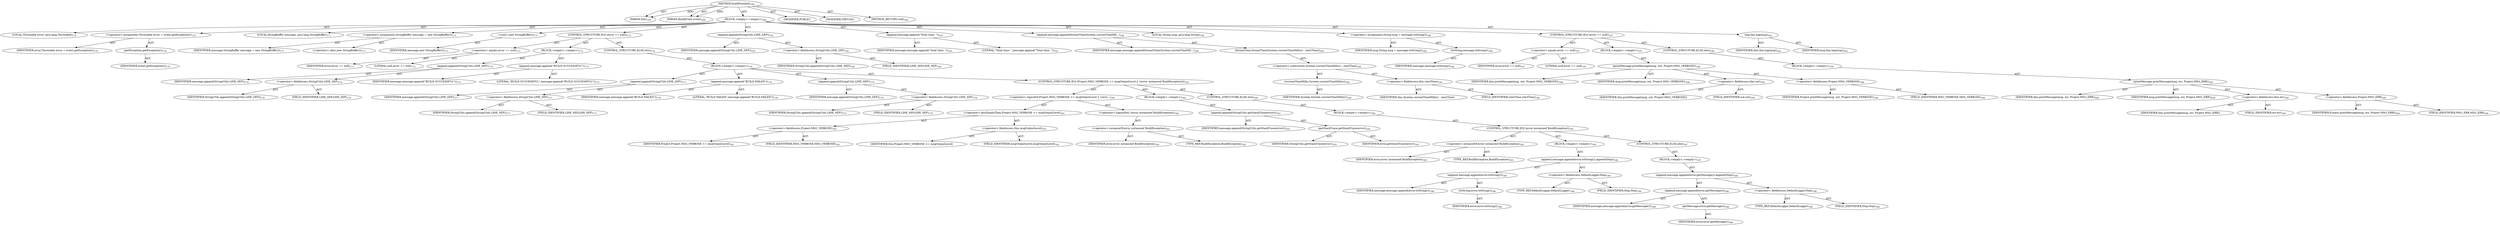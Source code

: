 digraph "buildFinished" {  
"111669149702" [label = <(METHOD,buildFinished)<SUB>169</SUB>> ]
"115964116996" [label = <(PARAM,this)<SUB>169</SUB>> ]
"115964117006" [label = <(PARAM,BuildEvent event)<SUB>169</SUB>> ]
"25769803782" [label = <(BLOCK,&lt;empty&gt;,&lt;empty&gt;)<SUB>169</SUB>> ]
"94489280512" [label = <(LOCAL,Throwable error: java.lang.Throwable)<SUB>170</SUB>> ]
"30064771097" [label = <(&lt;operator&gt;.assignment,Throwable error = event.getException())<SUB>170</SUB>> ]
"68719476761" [label = <(IDENTIFIER,error,Throwable error = event.getException())<SUB>170</SUB>> ]
"30064771098" [label = <(getException,getException())<SUB>170</SUB>> ]
"68719476762" [label = <(IDENTIFIER,event,getException())<SUB>170</SUB>> ]
"94489280513" [label = <(LOCAL,StringBuffer message: java.lang.StringBuffer)<SUB>171</SUB>> ]
"30064771099" [label = <(&lt;operator&gt;.assignment,StringBuffer message = new StringBuffer())<SUB>171</SUB>> ]
"68719476763" [label = <(IDENTIFIER,message,StringBuffer message = new StringBuffer())<SUB>171</SUB>> ]
"30064771100" [label = <(&lt;operator&gt;.alloc,new StringBuffer())<SUB>171</SUB>> ]
"30064771101" [label = <(&lt;init&gt;,new StringBuffer())<SUB>171</SUB>> ]
"68719476764" [label = <(IDENTIFIER,message,new StringBuffer())<SUB>171</SUB>> ]
"47244640256" [label = <(CONTROL_STRUCTURE,IF,if (error == null))<SUB>173</SUB>> ]
"30064771102" [label = <(&lt;operator&gt;.equals,error == null)<SUB>173</SUB>> ]
"68719476765" [label = <(IDENTIFIER,error,error == null)<SUB>173</SUB>> ]
"90194313219" [label = <(LITERAL,null,error == null)<SUB>173</SUB>> ]
"25769803783" [label = <(BLOCK,&lt;empty&gt;,&lt;empty&gt;)<SUB>173</SUB>> ]
"30064771103" [label = <(append,append(StringUtils.LINE_SEP))<SUB>174</SUB>> ]
"68719476766" [label = <(IDENTIFIER,message,append(StringUtils.LINE_SEP))<SUB>174</SUB>> ]
"30064771104" [label = <(&lt;operator&gt;.fieldAccess,StringUtils.LINE_SEP)<SUB>174</SUB>> ]
"68719476767" [label = <(IDENTIFIER,StringUtils,append(StringUtils.LINE_SEP))<SUB>174</SUB>> ]
"55834574859" [label = <(FIELD_IDENTIFIER,LINE_SEP,LINE_SEP)<SUB>174</SUB>> ]
"30064771105" [label = <(append,message.append(&quot;BUILD SUCCESSFUL&quot;))<SUB>175</SUB>> ]
"68719476768" [label = <(IDENTIFIER,message,message.append(&quot;BUILD SUCCESSFUL&quot;))<SUB>175</SUB>> ]
"90194313220" [label = <(LITERAL,&quot;BUILD SUCCESSFUL&quot;,message.append(&quot;BUILD SUCCESSFUL&quot;))<SUB>175</SUB>> ]
"47244640257" [label = <(CONTROL_STRUCTURE,ELSE,else)<SUB>176</SUB>> ]
"25769803784" [label = <(BLOCK,&lt;empty&gt;,&lt;empty&gt;)<SUB>176</SUB>> ]
"30064771106" [label = <(append,append(StringUtils.LINE_SEP))<SUB>177</SUB>> ]
"68719476769" [label = <(IDENTIFIER,message,append(StringUtils.LINE_SEP))<SUB>177</SUB>> ]
"30064771107" [label = <(&lt;operator&gt;.fieldAccess,StringUtils.LINE_SEP)<SUB>177</SUB>> ]
"68719476770" [label = <(IDENTIFIER,StringUtils,append(StringUtils.LINE_SEP))<SUB>177</SUB>> ]
"55834574860" [label = <(FIELD_IDENTIFIER,LINE_SEP,LINE_SEP)<SUB>177</SUB>> ]
"30064771108" [label = <(append,message.append(&quot;BUILD FAILED&quot;))<SUB>178</SUB>> ]
"68719476771" [label = <(IDENTIFIER,message,message.append(&quot;BUILD FAILED&quot;))<SUB>178</SUB>> ]
"90194313221" [label = <(LITERAL,&quot;BUILD FAILED&quot;,message.append(&quot;BUILD FAILED&quot;))<SUB>178</SUB>> ]
"30064771109" [label = <(append,append(StringUtils.LINE_SEP))<SUB>179</SUB>> ]
"68719476772" [label = <(IDENTIFIER,message,append(StringUtils.LINE_SEP))<SUB>179</SUB>> ]
"30064771110" [label = <(&lt;operator&gt;.fieldAccess,StringUtils.LINE_SEP)<SUB>179</SUB>> ]
"68719476773" [label = <(IDENTIFIER,StringUtils,append(StringUtils.LINE_SEP))<SUB>179</SUB>> ]
"55834574861" [label = <(FIELD_IDENTIFIER,LINE_SEP,LINE_SEP)<SUB>179</SUB>> ]
"47244640258" [label = <(CONTROL_STRUCTURE,IF,if (Project.MSG_VERBOSE &lt;= msgOutputLevel || !(error instanceof BuildException)))<SUB>181</SUB>> ]
"30064771111" [label = <(&lt;operator&gt;.logicalOr,Project.MSG_VERBOSE &lt;= msgOutputLevel || !(erro...)<SUB>181</SUB>> ]
"30064771112" [label = <(&lt;operator&gt;.lessEqualsThan,Project.MSG_VERBOSE &lt;= msgOutputLevel)<SUB>181</SUB>> ]
"30064771113" [label = <(&lt;operator&gt;.fieldAccess,Project.MSG_VERBOSE)<SUB>181</SUB>> ]
"68719476774" [label = <(IDENTIFIER,Project,Project.MSG_VERBOSE &lt;= msgOutputLevel)<SUB>181</SUB>> ]
"55834574862" [label = <(FIELD_IDENTIFIER,MSG_VERBOSE,MSG_VERBOSE)<SUB>181</SUB>> ]
"30064771114" [label = <(&lt;operator&gt;.fieldAccess,this.msgOutputLevel)<SUB>181</SUB>> ]
"68719476775" [label = <(IDENTIFIER,this,Project.MSG_VERBOSE &lt;= msgOutputLevel)> ]
"55834574863" [label = <(FIELD_IDENTIFIER,msgOutputLevel,msgOutputLevel)<SUB>181</SUB>> ]
"30064771115" [label = <(&lt;operator&gt;.logicalNot,!(error instanceof BuildException))<SUB>182</SUB>> ]
"30064771116" [label = <(&lt;operator&gt;.instanceOf,error instanceof BuildException)<SUB>182</SUB>> ]
"68719476776" [label = <(IDENTIFIER,error,error instanceof BuildException)<SUB>182</SUB>> ]
"180388626432" [label = <(TYPE_REF,BuildException,BuildException)<SUB>182</SUB>> ]
"25769803785" [label = <(BLOCK,&lt;empty&gt;,&lt;empty&gt;)<SUB>182</SUB>> ]
"30064771117" [label = <(append,append(StringUtils.getStackTrace(error)))<SUB>183</SUB>> ]
"68719476777" [label = <(IDENTIFIER,message,append(StringUtils.getStackTrace(error)))<SUB>183</SUB>> ]
"30064771118" [label = <(getStackTrace,getStackTrace(error))<SUB>183</SUB>> ]
"68719476778" [label = <(IDENTIFIER,StringUtils,getStackTrace(error))<SUB>183</SUB>> ]
"68719476779" [label = <(IDENTIFIER,error,getStackTrace(error))<SUB>183</SUB>> ]
"47244640259" [label = <(CONTROL_STRUCTURE,ELSE,else)<SUB>184</SUB>> ]
"25769803786" [label = <(BLOCK,&lt;empty&gt;,&lt;empty&gt;)<SUB>184</SUB>> ]
"47244640260" [label = <(CONTROL_STRUCTURE,IF,if (error instanceof BuildException))<SUB>185</SUB>> ]
"30064771119" [label = <(&lt;operator&gt;.instanceOf,error instanceof BuildException)<SUB>185</SUB>> ]
"68719476780" [label = <(IDENTIFIER,error,error instanceof BuildException)<SUB>185</SUB>> ]
"180388626433" [label = <(TYPE_REF,BuildException,BuildException)<SUB>185</SUB>> ]
"25769803787" [label = <(BLOCK,&lt;empty&gt;,&lt;empty&gt;)<SUB>185</SUB>> ]
"30064771120" [label = <(append,message.append(error.toString()).append(lSep))<SUB>186</SUB>> ]
"30064771121" [label = <(append,message.append(error.toString()))<SUB>186</SUB>> ]
"68719476781" [label = <(IDENTIFIER,message,message.append(error.toString()))<SUB>186</SUB>> ]
"30064771122" [label = <(toString,error.toString())<SUB>186</SUB>> ]
"68719476782" [label = <(IDENTIFIER,error,error.toString())<SUB>186</SUB>> ]
"30064771123" [label = <(&lt;operator&gt;.fieldAccess,DefaultLogger.lSep)<SUB>186</SUB>> ]
"180388626434" [label = <(TYPE_REF,DefaultLogger,DefaultLogger)<SUB>186</SUB>> ]
"55834574864" [label = <(FIELD_IDENTIFIER,lSep,lSep)<SUB>186</SUB>> ]
"47244640261" [label = <(CONTROL_STRUCTURE,ELSE,else)<SUB>187</SUB>> ]
"25769803788" [label = <(BLOCK,&lt;empty&gt;,&lt;empty&gt;)<SUB>187</SUB>> ]
"30064771124" [label = <(append,message.append(error.getMessage()).append(lSep))<SUB>188</SUB>> ]
"30064771125" [label = <(append,message.append(error.getMessage()))<SUB>188</SUB>> ]
"68719476783" [label = <(IDENTIFIER,message,message.append(error.getMessage()))<SUB>188</SUB>> ]
"30064771126" [label = <(getMessage,error.getMessage())<SUB>188</SUB>> ]
"68719476784" [label = <(IDENTIFIER,error,error.getMessage())<SUB>188</SUB>> ]
"30064771127" [label = <(&lt;operator&gt;.fieldAccess,DefaultLogger.lSep)<SUB>188</SUB>> ]
"180388626435" [label = <(TYPE_REF,DefaultLogger,DefaultLogger)<SUB>188</SUB>> ]
"55834574865" [label = <(FIELD_IDENTIFIER,lSep,lSep)<SUB>188</SUB>> ]
"30064771128" [label = <(append,append(StringUtils.LINE_SEP))<SUB>192</SUB>> ]
"68719476785" [label = <(IDENTIFIER,message,append(StringUtils.LINE_SEP))<SUB>192</SUB>> ]
"30064771129" [label = <(&lt;operator&gt;.fieldAccess,StringUtils.LINE_SEP)<SUB>192</SUB>> ]
"68719476786" [label = <(IDENTIFIER,StringUtils,append(StringUtils.LINE_SEP))<SUB>192</SUB>> ]
"55834574866" [label = <(FIELD_IDENTIFIER,LINE_SEP,LINE_SEP)<SUB>192</SUB>> ]
"30064771130" [label = <(append,message.append(&quot;Total time: &quot;))<SUB>193</SUB>> ]
"68719476787" [label = <(IDENTIFIER,message,message.append(&quot;Total time: &quot;))<SUB>193</SUB>> ]
"90194313222" [label = <(LITERAL,&quot;Total time: &quot;,message.append(&quot;Total time: &quot;))<SUB>193</SUB>> ]
"30064771131" [label = <(append,message.append(formatTime(System.currentTimeMil...)<SUB>194</SUB>> ]
"68719476788" [label = <(IDENTIFIER,message,message.append(formatTime(System.currentTimeMil...)<SUB>194</SUB>> ]
"30064771132" [label = <(formatTime,formatTime(System.currentTimeMillis() - startTime))<SUB>194</SUB>> ]
"30064771133" [label = <(&lt;operator&gt;.subtraction,System.currentTimeMillis() - startTime)<SUB>194</SUB>> ]
"30064771134" [label = <(currentTimeMillis,System.currentTimeMillis())<SUB>194</SUB>> ]
"68719476789" [label = <(IDENTIFIER,System,System.currentTimeMillis())<SUB>194</SUB>> ]
"30064771135" [label = <(&lt;operator&gt;.fieldAccess,this.startTime)<SUB>194</SUB>> ]
"68719476790" [label = <(IDENTIFIER,this,System.currentTimeMillis() - startTime)> ]
"55834574867" [label = <(FIELD_IDENTIFIER,startTime,startTime)<SUB>194</SUB>> ]
"94489280514" [label = <(LOCAL,String msg: java.lang.String)<SUB>196</SUB>> ]
"30064771136" [label = <(&lt;operator&gt;.assignment,String msg = message.toString())<SUB>196</SUB>> ]
"68719476791" [label = <(IDENTIFIER,msg,String msg = message.toString())<SUB>196</SUB>> ]
"30064771137" [label = <(toString,message.toString())<SUB>196</SUB>> ]
"68719476792" [label = <(IDENTIFIER,message,message.toString())<SUB>196</SUB>> ]
"47244640262" [label = <(CONTROL_STRUCTURE,IF,if (error == null))<SUB>197</SUB>> ]
"30064771138" [label = <(&lt;operator&gt;.equals,error == null)<SUB>197</SUB>> ]
"68719476793" [label = <(IDENTIFIER,error,error == null)<SUB>197</SUB>> ]
"90194313223" [label = <(LITERAL,null,error == null)<SUB>197</SUB>> ]
"25769803789" [label = <(BLOCK,&lt;empty&gt;,&lt;empty&gt;)<SUB>197</SUB>> ]
"30064771139" [label = <(printMessage,printMessage(msg, out, Project.MSG_VERBOSE))<SUB>198</SUB>> ]
"68719476740" [label = <(IDENTIFIER,this,printMessage(msg, out, Project.MSG_VERBOSE))<SUB>198</SUB>> ]
"68719476794" [label = <(IDENTIFIER,msg,printMessage(msg, out, Project.MSG_VERBOSE))<SUB>198</SUB>> ]
"30064771140" [label = <(&lt;operator&gt;.fieldAccess,this.out)<SUB>198</SUB>> ]
"68719476795" [label = <(IDENTIFIER,this,printMessage(msg, out, Project.MSG_VERBOSE))> ]
"55834574868" [label = <(FIELD_IDENTIFIER,out,out)<SUB>198</SUB>> ]
"30064771141" [label = <(&lt;operator&gt;.fieldAccess,Project.MSG_VERBOSE)<SUB>198</SUB>> ]
"68719476796" [label = <(IDENTIFIER,Project,printMessage(msg, out, Project.MSG_VERBOSE))<SUB>198</SUB>> ]
"55834574869" [label = <(FIELD_IDENTIFIER,MSG_VERBOSE,MSG_VERBOSE)<SUB>198</SUB>> ]
"47244640263" [label = <(CONTROL_STRUCTURE,ELSE,else)<SUB>199</SUB>> ]
"25769803790" [label = <(BLOCK,&lt;empty&gt;,&lt;empty&gt;)<SUB>199</SUB>> ]
"30064771142" [label = <(printMessage,printMessage(msg, err, Project.MSG_ERR))<SUB>200</SUB>> ]
"68719476741" [label = <(IDENTIFIER,this,printMessage(msg, err, Project.MSG_ERR))<SUB>200</SUB>> ]
"68719476797" [label = <(IDENTIFIER,msg,printMessage(msg, err, Project.MSG_ERR))<SUB>200</SUB>> ]
"30064771143" [label = <(&lt;operator&gt;.fieldAccess,this.err)<SUB>200</SUB>> ]
"68719476798" [label = <(IDENTIFIER,this,printMessage(msg, err, Project.MSG_ERR))> ]
"55834574870" [label = <(FIELD_IDENTIFIER,err,err)<SUB>200</SUB>> ]
"30064771144" [label = <(&lt;operator&gt;.fieldAccess,Project.MSG_ERR)<SUB>200</SUB>> ]
"68719476799" [label = <(IDENTIFIER,Project,printMessage(msg, err, Project.MSG_ERR))<SUB>200</SUB>> ]
"55834574871" [label = <(FIELD_IDENTIFIER,MSG_ERR,MSG_ERR)<SUB>200</SUB>> ]
"30064771145" [label = <(log,this.log(msg))<SUB>202</SUB>> ]
"68719476742" [label = <(IDENTIFIER,this,this.log(msg))<SUB>202</SUB>> ]
"68719476800" [label = <(IDENTIFIER,msg,this.log(msg))<SUB>202</SUB>> ]
"133143986197" [label = <(MODIFIER,PUBLIC)> ]
"133143986198" [label = <(MODIFIER,VIRTUAL)> ]
"128849018886" [label = <(METHOD_RETURN,void)<SUB>169</SUB>> ]
  "111669149702" -> "115964116996"  [ label = "AST: "] 
  "111669149702" -> "115964117006"  [ label = "AST: "] 
  "111669149702" -> "25769803782"  [ label = "AST: "] 
  "111669149702" -> "133143986197"  [ label = "AST: "] 
  "111669149702" -> "133143986198"  [ label = "AST: "] 
  "111669149702" -> "128849018886"  [ label = "AST: "] 
  "25769803782" -> "94489280512"  [ label = "AST: "] 
  "25769803782" -> "30064771097"  [ label = "AST: "] 
  "25769803782" -> "94489280513"  [ label = "AST: "] 
  "25769803782" -> "30064771099"  [ label = "AST: "] 
  "25769803782" -> "30064771101"  [ label = "AST: "] 
  "25769803782" -> "47244640256"  [ label = "AST: "] 
  "25769803782" -> "30064771128"  [ label = "AST: "] 
  "25769803782" -> "30064771130"  [ label = "AST: "] 
  "25769803782" -> "30064771131"  [ label = "AST: "] 
  "25769803782" -> "94489280514"  [ label = "AST: "] 
  "25769803782" -> "30064771136"  [ label = "AST: "] 
  "25769803782" -> "47244640262"  [ label = "AST: "] 
  "25769803782" -> "30064771145"  [ label = "AST: "] 
  "30064771097" -> "68719476761"  [ label = "AST: "] 
  "30064771097" -> "30064771098"  [ label = "AST: "] 
  "30064771098" -> "68719476762"  [ label = "AST: "] 
  "30064771099" -> "68719476763"  [ label = "AST: "] 
  "30064771099" -> "30064771100"  [ label = "AST: "] 
  "30064771101" -> "68719476764"  [ label = "AST: "] 
  "47244640256" -> "30064771102"  [ label = "AST: "] 
  "47244640256" -> "25769803783"  [ label = "AST: "] 
  "47244640256" -> "47244640257"  [ label = "AST: "] 
  "30064771102" -> "68719476765"  [ label = "AST: "] 
  "30064771102" -> "90194313219"  [ label = "AST: "] 
  "25769803783" -> "30064771103"  [ label = "AST: "] 
  "25769803783" -> "30064771105"  [ label = "AST: "] 
  "30064771103" -> "68719476766"  [ label = "AST: "] 
  "30064771103" -> "30064771104"  [ label = "AST: "] 
  "30064771104" -> "68719476767"  [ label = "AST: "] 
  "30064771104" -> "55834574859"  [ label = "AST: "] 
  "30064771105" -> "68719476768"  [ label = "AST: "] 
  "30064771105" -> "90194313220"  [ label = "AST: "] 
  "47244640257" -> "25769803784"  [ label = "AST: "] 
  "25769803784" -> "30064771106"  [ label = "AST: "] 
  "25769803784" -> "30064771108"  [ label = "AST: "] 
  "25769803784" -> "30064771109"  [ label = "AST: "] 
  "25769803784" -> "47244640258"  [ label = "AST: "] 
  "30064771106" -> "68719476769"  [ label = "AST: "] 
  "30064771106" -> "30064771107"  [ label = "AST: "] 
  "30064771107" -> "68719476770"  [ label = "AST: "] 
  "30064771107" -> "55834574860"  [ label = "AST: "] 
  "30064771108" -> "68719476771"  [ label = "AST: "] 
  "30064771108" -> "90194313221"  [ label = "AST: "] 
  "30064771109" -> "68719476772"  [ label = "AST: "] 
  "30064771109" -> "30064771110"  [ label = "AST: "] 
  "30064771110" -> "68719476773"  [ label = "AST: "] 
  "30064771110" -> "55834574861"  [ label = "AST: "] 
  "47244640258" -> "30064771111"  [ label = "AST: "] 
  "47244640258" -> "25769803785"  [ label = "AST: "] 
  "47244640258" -> "47244640259"  [ label = "AST: "] 
  "30064771111" -> "30064771112"  [ label = "AST: "] 
  "30064771111" -> "30064771115"  [ label = "AST: "] 
  "30064771112" -> "30064771113"  [ label = "AST: "] 
  "30064771112" -> "30064771114"  [ label = "AST: "] 
  "30064771113" -> "68719476774"  [ label = "AST: "] 
  "30064771113" -> "55834574862"  [ label = "AST: "] 
  "30064771114" -> "68719476775"  [ label = "AST: "] 
  "30064771114" -> "55834574863"  [ label = "AST: "] 
  "30064771115" -> "30064771116"  [ label = "AST: "] 
  "30064771116" -> "68719476776"  [ label = "AST: "] 
  "30064771116" -> "180388626432"  [ label = "AST: "] 
  "25769803785" -> "30064771117"  [ label = "AST: "] 
  "30064771117" -> "68719476777"  [ label = "AST: "] 
  "30064771117" -> "30064771118"  [ label = "AST: "] 
  "30064771118" -> "68719476778"  [ label = "AST: "] 
  "30064771118" -> "68719476779"  [ label = "AST: "] 
  "47244640259" -> "25769803786"  [ label = "AST: "] 
  "25769803786" -> "47244640260"  [ label = "AST: "] 
  "47244640260" -> "30064771119"  [ label = "AST: "] 
  "47244640260" -> "25769803787"  [ label = "AST: "] 
  "47244640260" -> "47244640261"  [ label = "AST: "] 
  "30064771119" -> "68719476780"  [ label = "AST: "] 
  "30064771119" -> "180388626433"  [ label = "AST: "] 
  "25769803787" -> "30064771120"  [ label = "AST: "] 
  "30064771120" -> "30064771121"  [ label = "AST: "] 
  "30064771120" -> "30064771123"  [ label = "AST: "] 
  "30064771121" -> "68719476781"  [ label = "AST: "] 
  "30064771121" -> "30064771122"  [ label = "AST: "] 
  "30064771122" -> "68719476782"  [ label = "AST: "] 
  "30064771123" -> "180388626434"  [ label = "AST: "] 
  "30064771123" -> "55834574864"  [ label = "AST: "] 
  "47244640261" -> "25769803788"  [ label = "AST: "] 
  "25769803788" -> "30064771124"  [ label = "AST: "] 
  "30064771124" -> "30064771125"  [ label = "AST: "] 
  "30064771124" -> "30064771127"  [ label = "AST: "] 
  "30064771125" -> "68719476783"  [ label = "AST: "] 
  "30064771125" -> "30064771126"  [ label = "AST: "] 
  "30064771126" -> "68719476784"  [ label = "AST: "] 
  "30064771127" -> "180388626435"  [ label = "AST: "] 
  "30064771127" -> "55834574865"  [ label = "AST: "] 
  "30064771128" -> "68719476785"  [ label = "AST: "] 
  "30064771128" -> "30064771129"  [ label = "AST: "] 
  "30064771129" -> "68719476786"  [ label = "AST: "] 
  "30064771129" -> "55834574866"  [ label = "AST: "] 
  "30064771130" -> "68719476787"  [ label = "AST: "] 
  "30064771130" -> "90194313222"  [ label = "AST: "] 
  "30064771131" -> "68719476788"  [ label = "AST: "] 
  "30064771131" -> "30064771132"  [ label = "AST: "] 
  "30064771132" -> "30064771133"  [ label = "AST: "] 
  "30064771133" -> "30064771134"  [ label = "AST: "] 
  "30064771133" -> "30064771135"  [ label = "AST: "] 
  "30064771134" -> "68719476789"  [ label = "AST: "] 
  "30064771135" -> "68719476790"  [ label = "AST: "] 
  "30064771135" -> "55834574867"  [ label = "AST: "] 
  "30064771136" -> "68719476791"  [ label = "AST: "] 
  "30064771136" -> "30064771137"  [ label = "AST: "] 
  "30064771137" -> "68719476792"  [ label = "AST: "] 
  "47244640262" -> "30064771138"  [ label = "AST: "] 
  "47244640262" -> "25769803789"  [ label = "AST: "] 
  "47244640262" -> "47244640263"  [ label = "AST: "] 
  "30064771138" -> "68719476793"  [ label = "AST: "] 
  "30064771138" -> "90194313223"  [ label = "AST: "] 
  "25769803789" -> "30064771139"  [ label = "AST: "] 
  "30064771139" -> "68719476740"  [ label = "AST: "] 
  "30064771139" -> "68719476794"  [ label = "AST: "] 
  "30064771139" -> "30064771140"  [ label = "AST: "] 
  "30064771139" -> "30064771141"  [ label = "AST: "] 
  "30064771140" -> "68719476795"  [ label = "AST: "] 
  "30064771140" -> "55834574868"  [ label = "AST: "] 
  "30064771141" -> "68719476796"  [ label = "AST: "] 
  "30064771141" -> "55834574869"  [ label = "AST: "] 
  "47244640263" -> "25769803790"  [ label = "AST: "] 
  "25769803790" -> "30064771142"  [ label = "AST: "] 
  "30064771142" -> "68719476741"  [ label = "AST: "] 
  "30064771142" -> "68719476797"  [ label = "AST: "] 
  "30064771142" -> "30064771143"  [ label = "AST: "] 
  "30064771142" -> "30064771144"  [ label = "AST: "] 
  "30064771143" -> "68719476798"  [ label = "AST: "] 
  "30064771143" -> "55834574870"  [ label = "AST: "] 
  "30064771144" -> "68719476799"  [ label = "AST: "] 
  "30064771144" -> "55834574871"  [ label = "AST: "] 
  "30064771145" -> "68719476742"  [ label = "AST: "] 
  "30064771145" -> "68719476800"  [ label = "AST: "] 
  "111669149702" -> "115964116996"  [ label = "DDG: "] 
  "111669149702" -> "115964117006"  [ label = "DDG: "] 
}
